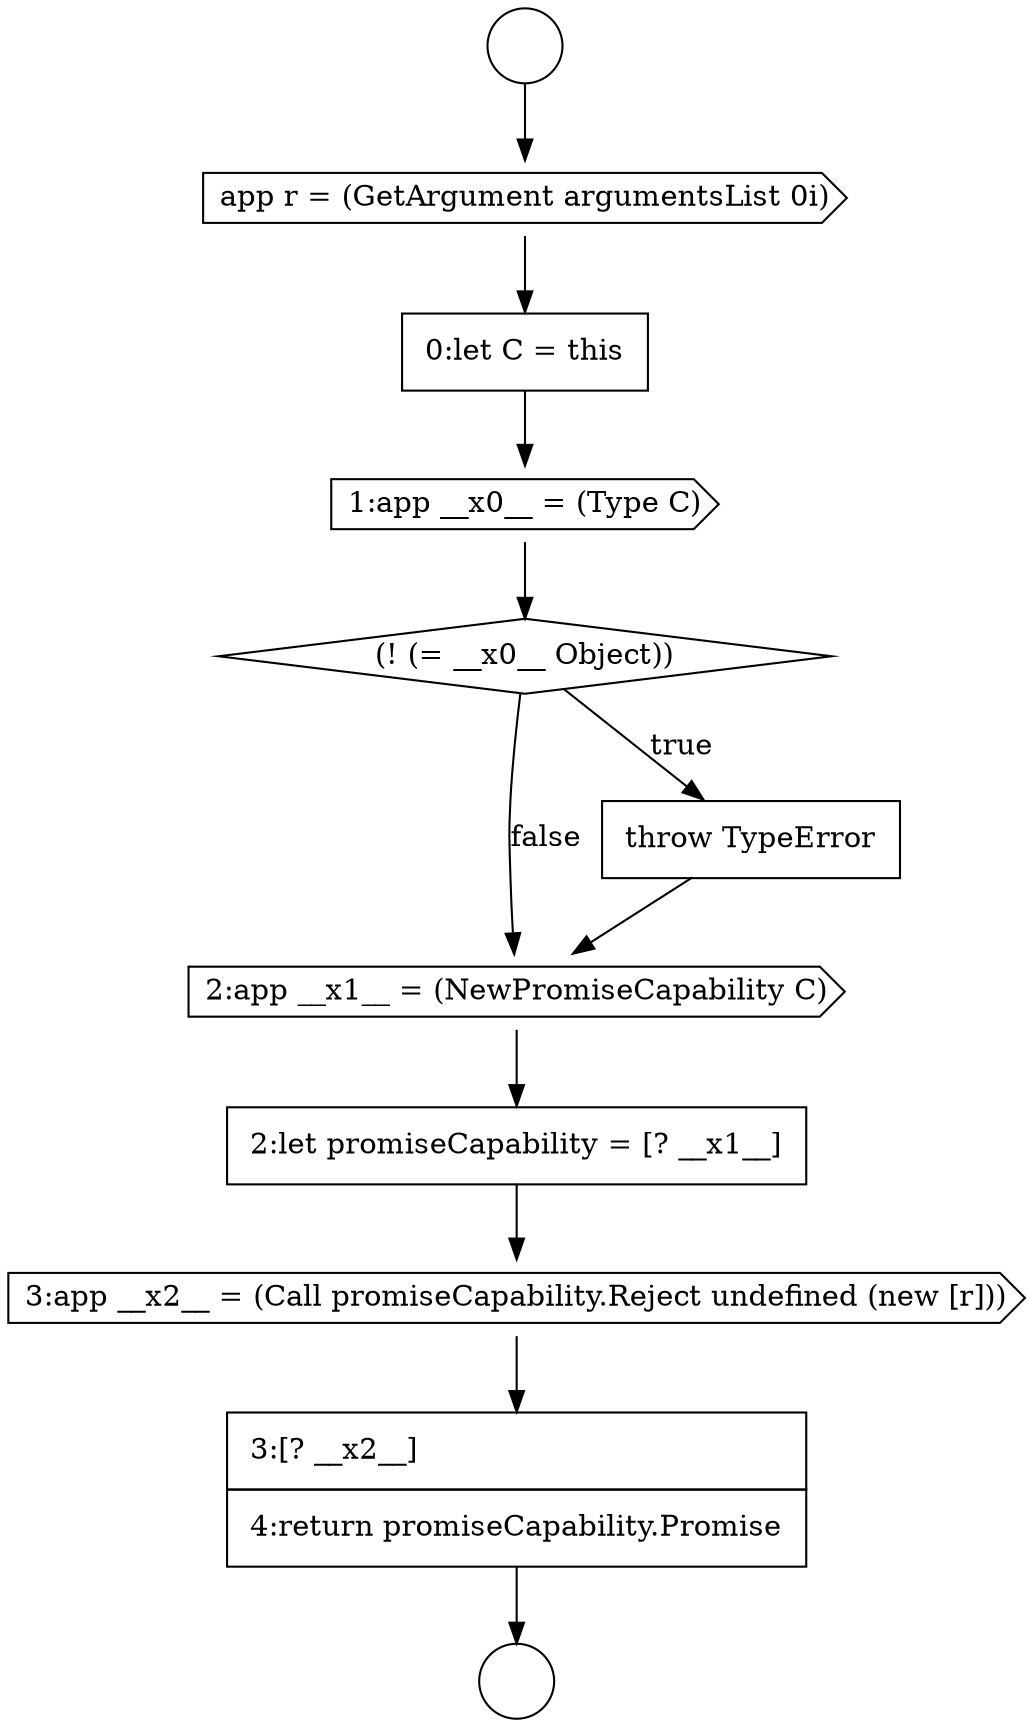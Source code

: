 digraph {
  node15767 [shape=cds, label=<<font color="black">1:app __x0__ = (Type C)</font>> color="black" fillcolor="white" style=filled]
  node15770 [shape=cds, label=<<font color="black">2:app __x1__ = (NewPromiseCapability C)</font>> color="black" fillcolor="white" style=filled]
  node15763 [shape=circle label=" " color="black" fillcolor="white" style=filled]
  node15766 [shape=none, margin=0, label=<<font color="black">
    <table border="0" cellborder="1" cellspacing="0" cellpadding="10">
      <tr><td align="left">0:let C = this</td></tr>
    </table>
  </font>> color="black" fillcolor="white" style=filled]
  node15771 [shape=none, margin=0, label=<<font color="black">
    <table border="0" cellborder="1" cellspacing="0" cellpadding="10">
      <tr><td align="left">2:let promiseCapability = [? __x1__]</td></tr>
    </table>
  </font>> color="black" fillcolor="white" style=filled]
  node15765 [shape=cds, label=<<font color="black">app r = (GetArgument argumentsList 0i)</font>> color="black" fillcolor="white" style=filled]
  node15772 [shape=cds, label=<<font color="black">3:app __x2__ = (Call promiseCapability.Reject undefined (new [r]))</font>> color="black" fillcolor="white" style=filled]
  node15768 [shape=diamond, label=<<font color="black">(! (= __x0__ Object))</font>> color="black" fillcolor="white" style=filled]
  node15773 [shape=none, margin=0, label=<<font color="black">
    <table border="0" cellborder="1" cellspacing="0" cellpadding="10">
      <tr><td align="left">3:[? __x2__]</td></tr>
      <tr><td align="left">4:return promiseCapability.Promise</td></tr>
    </table>
  </font>> color="black" fillcolor="white" style=filled]
  node15764 [shape=circle label=" " color="black" fillcolor="white" style=filled]
  node15769 [shape=none, margin=0, label=<<font color="black">
    <table border="0" cellborder="1" cellspacing="0" cellpadding="10">
      <tr><td align="left">throw TypeError</td></tr>
    </table>
  </font>> color="black" fillcolor="white" style=filled]
  node15771 -> node15772 [ color="black"]
  node15772 -> node15773 [ color="black"]
  node15769 -> node15770 [ color="black"]
  node15766 -> node15767 [ color="black"]
  node15768 -> node15769 [label=<<font color="black">true</font>> color="black"]
  node15768 -> node15770 [label=<<font color="black">false</font>> color="black"]
  node15767 -> node15768 [ color="black"]
  node15763 -> node15765 [ color="black"]
  node15765 -> node15766 [ color="black"]
  node15770 -> node15771 [ color="black"]
  node15773 -> node15764 [ color="black"]
}
